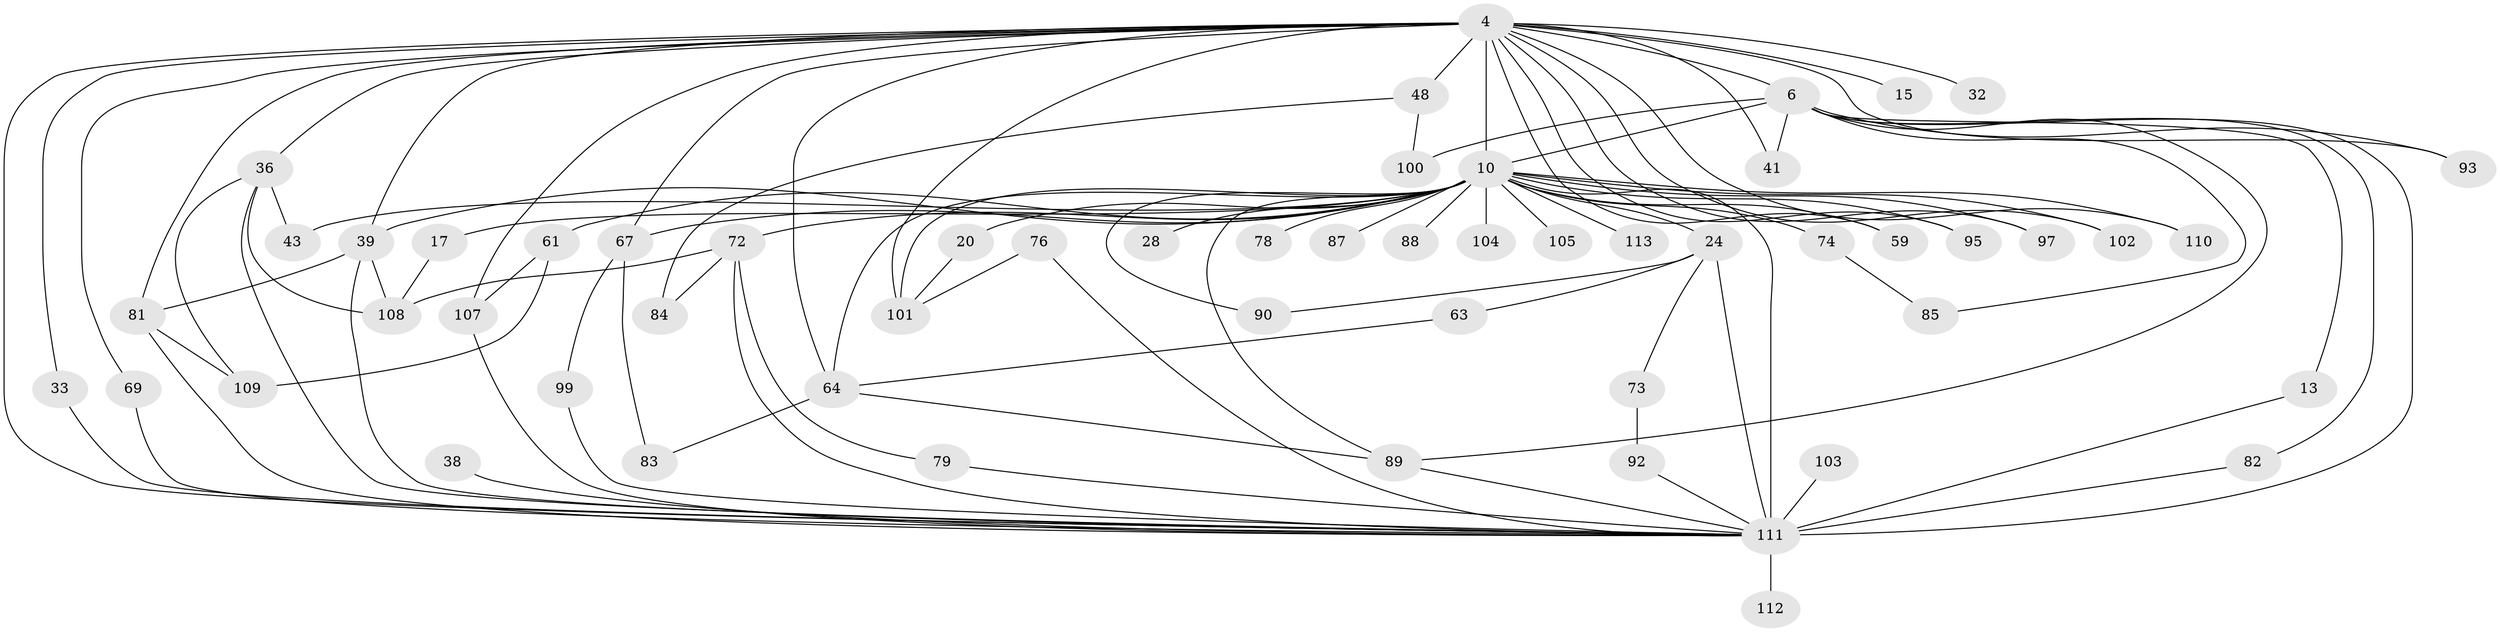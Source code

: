// original degree distribution, {13: 0.008849557522123894, 28: 0.008849557522123894, 29: 0.017699115044247787, 22: 0.017699115044247787, 21: 0.017699115044247787, 12: 0.008849557522123894, 23: 0.008849557522123894, 6: 0.035398230088495575, 5: 0.02654867256637168, 2: 0.5486725663716814, 3: 0.20353982300884957, 7: 0.017699115044247787, 4: 0.07964601769911504}
// Generated by graph-tools (version 1.1) at 2025/44/03/09/25 04:44:22]
// undirected, 56 vertices, 101 edges
graph export_dot {
graph [start="1"]
  node [color=gray90,style=filled];
  4 [super="+3"];
  6 [super="+1"];
  10 [super="+5+8"];
  13;
  15;
  17;
  20;
  24 [super="+16"];
  28;
  32;
  33;
  36;
  38;
  39 [super="+35+31"];
  41;
  43;
  48;
  59;
  61;
  63;
  64 [super="+29+50+58"];
  67;
  69;
  72 [super="+25"];
  73;
  74;
  76;
  78;
  79;
  81 [super="+57"];
  82;
  83;
  84;
  85;
  87;
  88;
  89 [super="+86+77"];
  90 [super="+54"];
  92 [super="+60"];
  93;
  95 [super="+53"];
  97;
  99;
  100;
  101 [super="+91+49"];
  102 [super="+30"];
  103;
  104 [super="+22"];
  105;
  107 [super="+68"];
  108 [super="+56"];
  109 [super="+65"];
  110;
  111 [super="+96+80+98+106"];
  112;
  113 [super="+94"];
  4 -- 6 [weight=4];
  4 -- 10 [weight=8];
  4 -- 15 [weight=2];
  4 -- 32 [weight=2];
  4 -- 36 [weight=2];
  4 -- 48 [weight=2];
  4 -- 67;
  4 -- 81 [weight=2];
  4 -- 101 [weight=3];
  4 -- 102 [weight=2];
  4 -- 69;
  4 -- 93;
  4 -- 95 [weight=2];
  4 -- 33;
  4 -- 97;
  4 -- 41;
  4 -- 107;
  4 -- 110;
  4 -- 59;
  4 -- 64;
  4 -- 111 [weight=9];
  4 -- 39;
  6 -- 10 [weight=8];
  6 -- 82;
  6 -- 85;
  6 -- 89;
  6 -- 41;
  6 -- 100;
  6 -- 13;
  6 -- 93;
  6 -- 111 [weight=4];
  10 -- 17 [weight=2];
  10 -- 20 [weight=2];
  10 -- 28 [weight=2];
  10 -- 39 [weight=4];
  10 -- 61 [weight=2];
  10 -- 78 [weight=2];
  10 -- 74 [weight=2];
  10 -- 88 [weight=2];
  10 -- 105 [weight=2];
  10 -- 111 [weight=23];
  10 -- 102;
  10 -- 104 [weight=3];
  10 -- 113 [weight=3];
  10 -- 72 [weight=4];
  10 -- 24;
  10 -- 43;
  10 -- 59;
  10 -- 64 [weight=5];
  10 -- 67;
  10 -- 87;
  10 -- 90 [weight=2];
  10 -- 95;
  10 -- 97;
  10 -- 110;
  10 -- 89;
  10 -- 101;
  13 -- 111;
  17 -- 108;
  20 -- 101;
  24 -- 73;
  24 -- 90;
  24 -- 63;
  24 -- 111 [weight=2];
  33 -- 111;
  36 -- 43;
  36 -- 109;
  36 -- 111;
  36 -- 108;
  38 -- 111 [weight=2];
  39 -- 81;
  39 -- 108;
  39 -- 111;
  48 -- 84;
  48 -- 100;
  61 -- 109;
  61 -- 107;
  63 -- 64;
  64 -- 83;
  64 -- 89;
  67 -- 83;
  67 -- 99;
  69 -- 111;
  72 -- 84;
  72 -- 79;
  72 -- 111;
  72 -- 108;
  73 -- 92;
  74 -- 85;
  76 -- 111;
  76 -- 101;
  79 -- 111;
  81 -- 111;
  81 -- 109;
  82 -- 111;
  89 -- 111;
  92 -- 111 [weight=2];
  99 -- 111;
  103 -- 111 [weight=2];
  107 -- 111;
  111 -- 112;
}
